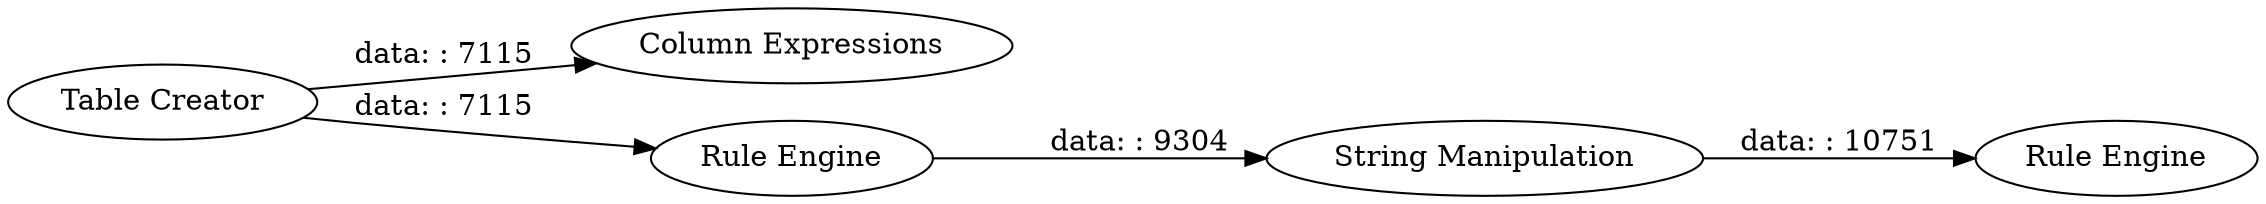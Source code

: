 digraph {
	"-3438580285383450335_521" [label="Column Expressions"]
	"-3438580285383450335_520" [label="Rule Engine"]
	"-3438580285383450335_518" [label="Rule Engine"]
	"-3438580285383450335_517" [label="Table Creator"]
	"-3438580285383450335_519" [label="String Manipulation"]
	"-3438580285383450335_519" -> "-3438580285383450335_520" [label="data: : 10751"]
	"-3438580285383450335_518" -> "-3438580285383450335_519" [label="data: : 9304"]
	"-3438580285383450335_517" -> "-3438580285383450335_518" [label="data: : 7115"]
	"-3438580285383450335_517" -> "-3438580285383450335_521" [label="data: : 7115"]
	rankdir=LR
}

